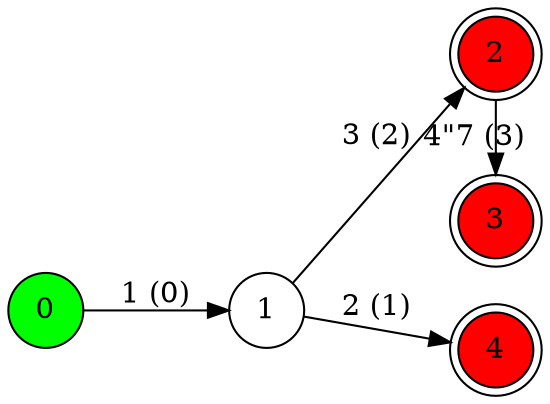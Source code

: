 digraph G {
rankdir = LR
node [shape = circle]
0[style=filled, fillcolor=green]
2[shape = doublecircle, style=filled, fillcolor=red]
3[shape = doublecircle, style=filled, fillcolor=red]
4[shape = doublecircle, style=filled, fillcolor=red]
{ rank=same; 0 }
{ rank=min; 0 }
{ rank=same; 2 3 4 }
{ rank=max; 2 3 4 }
0 -> 1 [label="1 (0)"]; 
1 -> 4 [label="2 (1)"]; 
1 -> 2 [label="3 (2)"]; 
2 -> 3 [label="4\"7 (3)"]; 

}